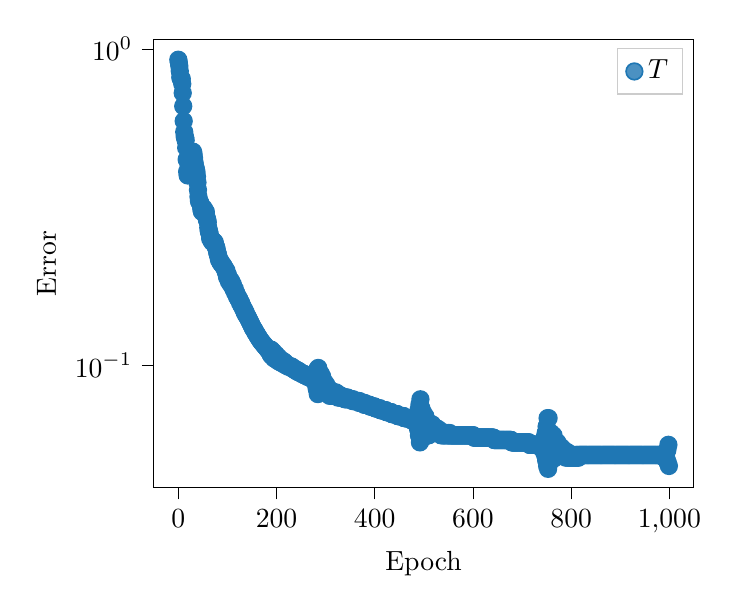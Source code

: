 % This file was created by tikzplotlib v0.9.1.
\begin{tikzpicture}

\definecolor{color0}{rgb}{0.122,0.467,0.706}

\begin{axis}[
legend cell align={left},
legend style={fill opacity=0.8, draw opacity=1, text opacity=1, draw=white!80!black},
log basis y={10},
tick align=outside,
tick pos=left,
x grid style={white!69.02!black},
xlabel={Epoch},
xmin=-49.95, xmax=1048.95,
xtick style={color=black},
y grid style={white!69.02!black},
ylabel={Error},
ymin=0.041, ymax=1.072,
ymode=log,
ytick style={color=black},
ytick={0.001,0.01,0.1,1,10,100},
yticklabels={\(\displaystyle {10^{-3}}\),\(\displaystyle {10^{-2}}\),\(\displaystyle {10^{-1}}\),\(\displaystyle {10^{0}}\),\(\displaystyle {10^{1}}\),\(\displaystyle {10^{2}}\)}
]
\addplot [semithick, color0, mark=*, mark size=3, mark options={solid}, only marks]
table {%
0 0.924
1 0.907
2 0.883
3 0.851
4 0.814
5 0.804
6 0.808
7 0.804
8 0.775
9 0.725
10 0.659
11 0.591
12 0.546
13 0.528
14 0.524
15 0.514
16 0.487
17 0.447
18 0.409
19 0.398
20 0.408
21 0.427
22 0.44
23 0.442
24 0.437
25 0.432
26 0.434
27 0.443
28 0.458
29 0.47
30 0.473
31 0.466
32 0.453
33 0.438
34 0.427
35 0.42
36 0.415
37 0.408
38 0.395
39 0.378
40 0.358
41 0.341
42 0.331
43 0.328
44 0.327
45 0.325
46 0.319
47 0.311
48 0.306
49 0.305
50 0.309
51 0.313
52 0.313
53 0.307
54 0.305
55 0.307
56 0.305
57 0.296
58 0.289
59 0.288
60 0.283
61 0.272
62 0.265
63 0.264
64 0.259
65 0.251
66 0.251
67 0.251
68 0.247
69 0.245
70 0.248
71 0.247
72 0.244
73 0.244
74 0.245
75 0.241
76 0.237
77 0.236
78 0.233
79 0.228
80 0.225
81 0.223
82 0.219
83 0.215
84 0.215
85 0.214
86 0.211
87 0.21
88 0.21
89 0.209
90 0.207
91 0.207
92 0.206
93 0.204
94 0.203
95 0.202
96 0.199
97 0.197
98 0.199
99 0.191
100 0.189
101 0.193
102 0.189
103 0.184
104 0.187
105 0.187
106 0.181
107 0.182
108 0.184
109 0.18
110 0.177
111 0.18
112 0.177
113 0.173
114 0.174
115 0.174
116 0.169
117 0.169
118 0.169
119 0.166
120 0.164
121 0.165
122 0.163
123 0.161
124 0.162
125 0.16
126 0.157
127 0.158
128 0.157
129 0.154
130 0.154
131 0.153
132 0.151
133 0.15
134 0.15
135 0.147
136 0.147
137 0.147
138 0.144
139 0.144
140 0.143
141 0.142
142 0.141
143 0.14
144 0.139
145 0.138
146 0.137
147 0.136
148 0.135
149 0.134
150 0.133
151 0.132
152 0.131
153 0.13
154 0.13
155 0.129
156 0.128
157 0.127
158 0.126
159 0.126
160 0.125
161 0.124
162 0.123
163 0.123
164 0.122
165 0.121
166 0.121
167 0.12
168 0.119
169 0.119
170 0.118
171 0.118
172 0.117
173 0.117
174 0.116
175 0.116
176 0.115
177 0.115
178 0.114
179 0.114
180 0.113
181 0.113
182 0.112
183 0.112
184 0.111
185 0.111
186 0.11
187 0.111
188 0.108
189 0.112
190 0.107
191 0.111
192 0.108
193 0.107
194 0.11
195 0.105
196 0.108
197 0.106
198 0.105
199 0.108
200 0.104
201 0.106
202 0.105
203 0.103
204 0.106
205 0.103
206 0.104
207 0.104
208 0.102
209 0.104
210 0.102
211 0.103
212 0.103
213 0.101
214 0.103
215 0.101
216 0.102
217 0.102
218 0.1
219 0.101
220 0.1
221 0.1
222 0.1
223 0.099
224 0.1
225 0.099
226 0.099
227 0.099
228 0.099
229 0.099
230 0.098
231 0.099
232 0.098
233 0.098
234 0.098
235 0.097
236 0.097
237 0.097
238 0.097
239 0.096
240 0.097
241 0.096
242 0.096
243 0.096
244 0.095
245 0.096
246 0.095
247 0.095
248 0.095
249 0.095
250 0.094
251 0.094
252 0.094
253 0.094
254 0.094
255 0.094
256 0.093
257 0.093
258 0.093
259 0.093
260 0.093
261 0.093
262 0.092
263 0.092
264 0.092
265 0.092
266 0.092
267 0.092
268 0.092
269 0.091
270 0.091
271 0.091
272 0.091
273 0.091
274 0.09
275 0.091
276 0.09
277 0.091
278 0.089
279 0.092
280 0.087
281 0.094
282 0.084
283 0.097
284 0.081
285 0.098
286 0.083
287 0.09
288 0.092
289 0.083
290 0.094
291 0.086
292 0.086
293 0.092
294 0.083
295 0.088
296 0.089
297 0.083
298 0.088
299 0.086
300 0.082
301 0.087
302 0.083
303 0.082
304 0.085
305 0.081
306 0.082
307 0.084
308 0.08
309 0.083
310 0.083
311 0.08
312 0.083
313 0.082
314 0.08
315 0.082
316 0.081
317 0.08
318 0.082
319 0.08
320 0.08
321 0.082
322 0.08
323 0.081
324 0.081
325 0.079
326 0.081
327 0.08
328 0.079
329 0.08
330 0.079
331 0.079
332 0.08
333 0.079
334 0.079
335 0.079
336 0.079
337 0.079
338 0.079
339 0.078
340 0.079
341 0.078
342 0.079
343 0.079
344 0.078
345 0.079
346 0.078
347 0.078
348 0.078
349 0.078
350 0.078
351 0.078
352 0.078
353 0.078
354 0.078
355 0.077
356 0.078
357 0.077
358 0.077
359 0.077
360 0.077
361 0.077
362 0.077
363 0.077
364 0.077
365 0.077
366 0.077
367 0.077
368 0.076
369 0.077
370 0.076
371 0.076
372 0.076
373 0.076
374 0.076
375 0.076
376 0.076
377 0.076
378 0.075
379 0.076
380 0.075
381 0.075
382 0.075
383 0.075
384 0.075
385 0.075
386 0.075
387 0.075
388 0.075
389 0.075
390 0.074
391 0.074
392 0.074
393 0.074
394 0.074
395 0.074
396 0.074
397 0.074
398 0.074
399 0.074
400 0.074
401 0.073
402 0.073
403 0.073
404 0.073
405 0.073
406 0.073
407 0.073
408 0.073
409 0.073
410 0.073
411 0.073
412 0.072
413 0.072
414 0.072
415 0.072
416 0.072
417 0.072
418 0.072
419 0.072
420 0.072
421 0.072
422 0.072
423 0.072
424 0.071
425 0.071
426 0.071
427 0.071
428 0.071
429 0.071
430 0.071
431 0.071
432 0.071
433 0.071
434 0.071
435 0.07
436 0.07
437 0.07
438 0.07
439 0.07
440 0.07
441 0.07
442 0.07
443 0.07
444 0.07
445 0.07
446 0.07
447 0.069
448 0.069
449 0.069
450 0.069
451 0.069
452 0.069
453 0.069
454 0.069
455 0.069
456 0.069
457 0.069
458 0.069
459 0.069
460 0.068
461 0.068
462 0.068
463 0.068
464 0.068
465 0.068
466 0.068
467 0.068
468 0.068
469 0.068
470 0.068
471 0.068
472 0.068
473 0.068
474 0.067
475 0.067
476 0.067
477 0.067
478 0.067
479 0.067
480 0.067
481 0.067
482 0.066
483 0.068
484 0.066
485 0.068
486 0.065
487 0.069
488 0.063
489 0.072
490 0.06
491 0.075
492 0.057
493 0.078
494 0.058
495 0.073
496 0.064
497 0.062
498 0.071
499 0.059
500 0.068
501 0.065
502 0.06
503 0.069
504 0.062
505 0.063
506 0.067
507 0.06
508 0.065
509 0.065
510 0.06
511 0.065
512 0.063
513 0.061
514 0.065
515 0.062
516 0.062
517 0.065
518 0.061
519 0.063
520 0.064
521 0.061
522 0.063
523 0.063
524 0.061
525 0.063
526 0.062
527 0.061
528 0.063
529 0.061
530 0.061
531 0.062
532 0.061
533 0.061
534 0.062
535 0.06
536 0.061
537 0.061
538 0.06
539 0.061
540 0.06
541 0.06
542 0.061
543 0.06
544 0.061
545 0.061
546 0.06
547 0.061
548 0.06
549 0.06
550 0.061
551 0.06
552 0.06
553 0.061
554 0.06
555 0.06
556 0.06
557 0.06
558 0.06
559 0.06
560 0.06
561 0.06
562 0.06
563 0.06
564 0.06
565 0.06
566 0.06
567 0.06
568 0.06
569 0.06
570 0.06
571 0.06
572 0.06
573 0.06
574 0.06
575 0.06
576 0.06
577 0.06
578 0.06
579 0.06
580 0.06
581 0.06
582 0.06
583 0.06
584 0.06
585 0.06
586 0.06
587 0.06
588 0.06
589 0.06
590 0.06
591 0.06
592 0.06
593 0.06
594 0.06
595 0.06
596 0.06
597 0.06
598 0.06
599 0.06
600 0.06
601 0.06
602 0.059
603 0.059
604 0.059
605 0.059
606 0.059
607 0.059
608 0.059
609 0.059
610 0.059
611 0.059
612 0.059
613 0.059
614 0.059
615 0.059
616 0.059
617 0.059
618 0.059
619 0.059
620 0.059
621 0.059
622 0.059
623 0.059
624 0.059
625 0.059
626 0.059
627 0.059
628 0.059
629 0.059
630 0.059
631 0.059
632 0.059
633 0.059
634 0.059
635 0.059
636 0.059
637 0.059
638 0.059
639 0.059
640 0.059
641 0.059
642 0.059
643 0.058
644 0.058
645 0.058
646 0.058
647 0.058
648 0.058
649 0.058
650 0.058
651 0.058
652 0.058
653 0.058
654 0.058
655 0.058
656 0.058
657 0.058
658 0.058
659 0.058
660 0.058
661 0.058
662 0.058
663 0.058
664 0.058
665 0.058
666 0.058
667 0.058
668 0.058
669 0.058
670 0.058
671 0.058
672 0.058
673 0.058
674 0.058
675 0.058
676 0.058
677 0.058
678 0.058
679 0.057
680 0.057
681 0.057
682 0.057
683 0.057
684 0.057
685 0.057
686 0.057
687 0.057
688 0.057
689 0.057
690 0.057
691 0.057
692 0.057
693 0.057
694 0.057
695 0.057
696 0.057
697 0.057
698 0.057
699 0.057
700 0.057
701 0.057
702 0.057
703 0.057
704 0.057
705 0.057
706 0.057
707 0.057
708 0.057
709 0.057
710 0.057
711 0.057
712 0.057
713 0.057
714 0.057
715 0.056
716 0.056
717 0.056
718 0.056
719 0.056
720 0.056
721 0.056
722 0.056
723 0.056
724 0.056
725 0.056
726 0.056
727 0.056
728 0.056
729 0.056
730 0.056
731 0.056
732 0.056
733 0.056
734 0.056
735 0.056
736 0.056
737 0.055
738 0.056
739 0.055
740 0.056
741 0.055
742 0.057
743 0.054
744 0.057
745 0.053
746 0.059
747 0.052
748 0.061
749 0.05
750 0.064
751 0.048
752 0.068
753 0.047
754 0.068
755 0.049
756 0.06
757 0.055
758 0.051
759 0.061
760 0.05
761 0.058
762 0.055
763 0.052
764 0.06
765 0.052
766 0.056
767 0.057
768 0.051
769 0.057
770 0.053
771 0.053
772 0.057
773 0.052
774 0.055
775 0.055
776 0.052
777 0.055
778 0.053
779 0.053
780 0.055
781 0.052
782 0.054
783 0.053
784 0.052
785 0.054
786 0.052
787 0.052
788 0.053
789 0.051
790 0.053
791 0.052
792 0.051
793 0.053
794 0.051
795 0.052
796 0.052
797 0.051
798 0.052
799 0.051
800 0.051
801 0.052
802 0.051
803 0.052
804 0.052
805 0.051
806 0.052
807 0.051
808 0.051
809 0.052
810 0.051
811 0.052
812 0.052
813 0.051
814 0.052
815 0.051
816 0.052
817 0.052
818 0.052
819 0.052
820 0.052
821 0.052
822 0.052
823 0.052
824 0.052
825 0.052
826 0.052
827 0.052
828 0.052
829 0.052
830 0.052
831 0.052
832 0.052
833 0.052
834 0.052
835 0.052
836 0.052
837 0.052
838 0.052
839 0.052
840 0.052
841 0.052
842 0.052
843 0.052
844 0.052
845 0.052
846 0.052
847 0.052
848 0.052
849 0.052
850 0.052
851 0.052
852 0.052
853 0.052
854 0.052
855 0.052
856 0.052
857 0.052
858 0.052
859 0.052
860 0.052
861 0.052
862 0.052
863 0.052
864 0.052
865 0.052
866 0.052
867 0.052
868 0.052
869 0.052
870 0.052
871 0.052
872 0.052
873 0.052
874 0.052
875 0.052
876 0.052
877 0.052
878 0.052
879 0.052
880 0.052
881 0.052
882 0.052
883 0.052
884 0.052
885 0.052
886 0.052
887 0.052
888 0.052
889 0.052
890 0.052
891 0.052
892 0.052
893 0.052
894 0.052
895 0.052
896 0.052
897 0.052
898 0.052
899 0.052
900 0.052
901 0.052
902 0.052
903 0.052
904 0.052
905 0.052
906 0.052
907 0.052
908 0.052
909 0.052
910 0.052
911 0.052
912 0.052
913 0.052
914 0.052
915 0.052
916 0.052
917 0.052
918 0.052
919 0.052
920 0.052
921 0.052
922 0.052
923 0.052
924 0.052
925 0.052
926 0.052
927 0.052
928 0.052
929 0.052
930 0.052
931 0.052
932 0.052
933 0.052
934 0.052
935 0.052
936 0.052
937 0.052
938 0.052
939 0.052
940 0.052
941 0.052
942 0.052
943 0.052
944 0.052
945 0.052
946 0.052
947 0.052
948 0.052
949 0.052
950 0.052
951 0.052
952 0.052
953 0.052
954 0.052
955 0.052
956 0.052
957 0.052
958 0.052
959 0.052
960 0.052
961 0.052
962 0.052
963 0.052
964 0.052
965 0.052
966 0.052
967 0.052
968 0.052
969 0.052
970 0.052
971 0.052
972 0.052
973 0.052
974 0.052
975 0.052
976 0.052
977 0.052
978 0.052
979 0.052
980 0.052
981 0.052
982 0.052
983 0.052
984 0.052
985 0.052
986 0.052
987 0.052
988 0.052
989 0.051
990 0.052
991 0.051
992 0.053
993 0.051
994 0.053
995 0.05
996 0.054
997 0.049
998 0.056
999 0.048
};
\addlegendentry{$T$}
\end{axis}

\end{tikzpicture}
